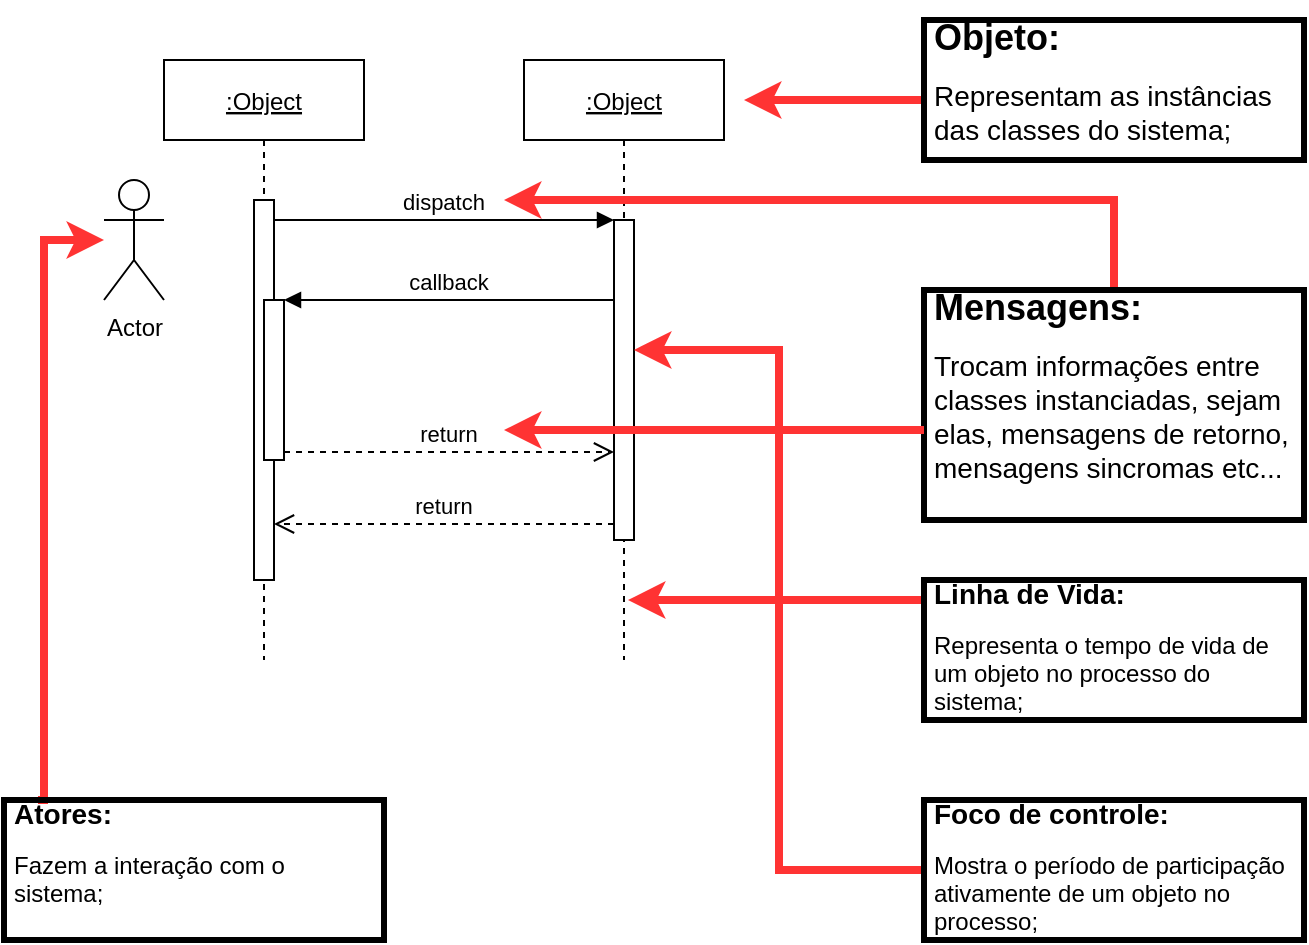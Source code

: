 <mxfile version="13.10.5" type="github">
  <diagram id="kgpKYQtTHZ0yAKxKKP6v" name="Page-1">
    <mxGraphModel dx="862" dy="451" grid="1" gridSize="10" guides="1" tooltips="1" connect="1" arrows="1" fold="1" page="1" pageScale="1" pageWidth="850" pageHeight="1100" math="0" shadow="0">
      <root>
        <mxCell id="0" />
        <mxCell id="1" parent="0" />
        <mxCell id="3nuBFxr9cyL0pnOWT2aG-1" value=":Object" style="shape=umlLifeline;perimeter=lifelinePerimeter;container=1;collapsible=0;recursiveResize=0;rounded=0;shadow=0;strokeWidth=1;fontStyle=4" parent="1" vertex="1">
          <mxGeometry x="120" y="80" width="100" height="300" as="geometry" />
        </mxCell>
        <mxCell id="3nuBFxr9cyL0pnOWT2aG-2" value="" style="points=[];perimeter=orthogonalPerimeter;rounded=0;shadow=0;strokeWidth=1;" parent="3nuBFxr9cyL0pnOWT2aG-1" vertex="1">
          <mxGeometry x="45" y="70" width="10" height="190" as="geometry" />
        </mxCell>
        <mxCell id="3nuBFxr9cyL0pnOWT2aG-4" value="" style="points=[];perimeter=orthogonalPerimeter;rounded=0;shadow=0;strokeWidth=1;" parent="3nuBFxr9cyL0pnOWT2aG-1" vertex="1">
          <mxGeometry x="50" y="120" width="10" height="80" as="geometry" />
        </mxCell>
        <mxCell id="3nuBFxr9cyL0pnOWT2aG-5" value=":Object" style="shape=umlLifeline;perimeter=lifelinePerimeter;container=1;collapsible=0;recursiveResize=0;rounded=0;shadow=0;strokeWidth=1;fontStyle=4" parent="1" vertex="1">
          <mxGeometry x="300" y="80" width="100" height="300" as="geometry" />
        </mxCell>
        <mxCell id="3nuBFxr9cyL0pnOWT2aG-6" value="" style="points=[];perimeter=orthogonalPerimeter;rounded=0;shadow=0;strokeWidth=1;" parent="3nuBFxr9cyL0pnOWT2aG-5" vertex="1">
          <mxGeometry x="45" y="80" width="10" height="160" as="geometry" />
        </mxCell>
        <mxCell id="3nuBFxr9cyL0pnOWT2aG-7" value="return" style="verticalAlign=bottom;endArrow=open;dashed=1;endSize=8;exitX=0;exitY=0.95;shadow=0;strokeWidth=1;" parent="1" source="3nuBFxr9cyL0pnOWT2aG-6" target="3nuBFxr9cyL0pnOWT2aG-2" edge="1">
          <mxGeometry relative="1" as="geometry">
            <mxPoint x="275" y="236" as="targetPoint" />
          </mxGeometry>
        </mxCell>
        <mxCell id="3nuBFxr9cyL0pnOWT2aG-8" value="dispatch" style="verticalAlign=bottom;endArrow=block;entryX=0;entryY=0;shadow=0;strokeWidth=1;" parent="1" source="3nuBFxr9cyL0pnOWT2aG-2" target="3nuBFxr9cyL0pnOWT2aG-6" edge="1">
          <mxGeometry relative="1" as="geometry">
            <mxPoint x="275" y="160" as="sourcePoint" />
          </mxGeometry>
        </mxCell>
        <mxCell id="3nuBFxr9cyL0pnOWT2aG-9" value="callback" style="verticalAlign=bottom;endArrow=block;entryX=1;entryY=0;shadow=0;strokeWidth=1;" parent="1" source="3nuBFxr9cyL0pnOWT2aG-6" target="3nuBFxr9cyL0pnOWT2aG-4" edge="1">
          <mxGeometry relative="1" as="geometry">
            <mxPoint x="240" y="200" as="sourcePoint" />
          </mxGeometry>
        </mxCell>
        <mxCell id="3nuBFxr9cyL0pnOWT2aG-10" value="return" style="verticalAlign=bottom;endArrow=open;dashed=1;endSize=8;exitX=1;exitY=0.95;shadow=0;strokeWidth=1;" parent="1" source="3nuBFxr9cyL0pnOWT2aG-4" target="3nuBFxr9cyL0pnOWT2aG-6" edge="1">
          <mxGeometry relative="1" as="geometry">
            <mxPoint x="240" y="257" as="targetPoint" />
          </mxGeometry>
        </mxCell>
        <mxCell id="dSSjZVjosxQ4OFzO0r_E-4" value="" style="endArrow=classic;html=1;strokeColor=#FF3333;strokeWidth=4;" edge="1" parent="1">
          <mxGeometry width="50" height="50" relative="1" as="geometry">
            <mxPoint x="500" y="100" as="sourcePoint" />
            <mxPoint x="410" y="100" as="targetPoint" />
            <Array as="points">
              <mxPoint x="470" y="100" />
              <mxPoint x="450" y="100" />
            </Array>
          </mxGeometry>
        </mxCell>
        <mxCell id="dSSjZVjosxQ4OFzO0r_E-5" value="&lt;h1 style=&quot;font-size: 14px&quot;&gt;&lt;font style=&quot;font-size: 18px&quot;&gt;Objeto:&lt;/font&gt;&lt;/h1&gt;&lt;h1 style=&quot;font-size: 14px&quot;&gt;&lt;span style=&quot;font-weight: normal&quot;&gt;Representam as instâncias das classes do sistema;&lt;/span&gt;&lt;br&gt;&lt;/h1&gt;" style="text;html=1;fillColor=none;spacing=5;spacingTop=-20;whiteSpace=wrap;overflow=hidden;rounded=0;strokeWidth=3;strokeColor=#000000;" vertex="1" parent="1">
          <mxGeometry x="500" y="60" width="190" height="70" as="geometry" />
        </mxCell>
        <mxCell id="dSSjZVjosxQ4OFzO0r_E-6" value="Actor" style="shape=umlActor;verticalLabelPosition=bottom;verticalAlign=top;html=1;outlineConnect=0;rounded=0;strokeColor=#000000;strokeWidth=1;" vertex="1" parent="1">
          <mxGeometry x="90" y="140" width="30" height="60" as="geometry" />
        </mxCell>
        <mxCell id="dSSjZVjosxQ4OFzO0r_E-9" style="edgeStyle=orthogonalEdgeStyle;rounded=0;orthogonalLoop=1;jettySize=auto;html=1;strokeColor=#FF3333;strokeWidth=4;exitX=0.5;exitY=0;exitDx=0;exitDy=0;" edge="1" parent="1" source="dSSjZVjosxQ4OFzO0r_E-8">
          <mxGeometry relative="1" as="geometry">
            <mxPoint x="290" y="150" as="targetPoint" />
            <mxPoint x="595" y="180" as="sourcePoint" />
            <Array as="points">
              <mxPoint x="595" y="150" />
            </Array>
          </mxGeometry>
        </mxCell>
        <mxCell id="dSSjZVjosxQ4OFzO0r_E-8" value="&lt;h1 style=&quot;font-size: 14px&quot;&gt;&lt;font style=&quot;font-size: 18px&quot;&gt;Mensagens:&lt;/font&gt;&lt;br&gt;&lt;/h1&gt;&lt;h1 style=&quot;font-size: 14px&quot;&gt;&lt;span style=&quot;font-weight: normal&quot;&gt;Trocam informações entre classes instanciadas, sejam elas, mensagens de retorno, mensagens sincromas etc...&lt;/span&gt;&lt;br&gt;&lt;/h1&gt;" style="text;html=1;fillColor=none;spacing=5;spacingTop=-20;whiteSpace=wrap;overflow=hidden;rounded=0;strokeWidth=3;strokeColor=#000000;" vertex="1" parent="1">
          <mxGeometry x="500" y="195" width="190" height="115" as="geometry" />
        </mxCell>
        <mxCell id="dSSjZVjosxQ4OFzO0r_E-13" style="edgeStyle=orthogonalEdgeStyle;rounded=0;orthogonalLoop=1;jettySize=auto;html=1;strokeColor=#FF3333;strokeWidth=4;" edge="1" parent="1">
          <mxGeometry relative="1" as="geometry">
            <mxPoint x="290" y="265" as="targetPoint" />
            <mxPoint x="500" y="265" as="sourcePoint" />
            <Array as="points" />
          </mxGeometry>
        </mxCell>
        <mxCell id="dSSjZVjosxQ4OFzO0r_E-15" style="edgeStyle=orthogonalEdgeStyle;rounded=0;orthogonalLoop=1;jettySize=auto;html=1;entryX=0.52;entryY=0.9;entryDx=0;entryDy=0;entryPerimeter=0;strokeColor=#FF3333;strokeWidth=4;" edge="1" parent="1" source="dSSjZVjosxQ4OFzO0r_E-14" target="3nuBFxr9cyL0pnOWT2aG-5">
          <mxGeometry relative="1" as="geometry">
            <Array as="points">
              <mxPoint x="480" y="350" />
              <mxPoint x="480" y="350" />
            </Array>
          </mxGeometry>
        </mxCell>
        <mxCell id="dSSjZVjosxQ4OFzO0r_E-14" value="&lt;h1 style=&quot;font-size: 14px&quot;&gt;Linha de Vida:&lt;br&gt;&lt;/h1&gt;Representa o tempo de vida de um objeto no processo do sistema;" style="text;html=1;fillColor=none;spacing=5;spacingTop=-20;whiteSpace=wrap;overflow=hidden;rounded=0;strokeWidth=3;strokeColor=#000000;" vertex="1" parent="1">
          <mxGeometry x="500" y="340" width="190" height="70" as="geometry" />
        </mxCell>
        <mxCell id="dSSjZVjosxQ4OFzO0r_E-17" style="edgeStyle=orthogonalEdgeStyle;rounded=0;orthogonalLoop=1;jettySize=auto;html=1;entryX=1;entryY=0.406;entryDx=0;entryDy=0;entryPerimeter=0;strokeColor=#FF3333;strokeWidth=4;" edge="1" parent="1" source="dSSjZVjosxQ4OFzO0r_E-16" target="3nuBFxr9cyL0pnOWT2aG-6">
          <mxGeometry relative="1" as="geometry" />
        </mxCell>
        <mxCell id="dSSjZVjosxQ4OFzO0r_E-16" value="&lt;h1 style=&quot;font-size: 14px&quot;&gt;Foco de controle:&lt;br&gt;&lt;/h1&gt;Mostra o período de participação ativamente de um objeto no processo;" style="text;html=1;fillColor=none;spacing=5;spacingTop=-20;whiteSpace=wrap;overflow=hidden;rounded=0;strokeWidth=3;strokeColor=#000000;" vertex="1" parent="1">
          <mxGeometry x="500" y="450" width="190" height="70" as="geometry" />
        </mxCell>
        <mxCell id="dSSjZVjosxQ4OFzO0r_E-19" style="edgeStyle=orthogonalEdgeStyle;rounded=0;orthogonalLoop=1;jettySize=auto;html=1;exitX=0.1;exitY=-0.029;exitDx=0;exitDy=0;strokeColor=#FF3333;strokeWidth=4;exitPerimeter=0;" edge="1" parent="1" source="dSSjZVjosxQ4OFzO0r_E-18" target="dSSjZVjosxQ4OFzO0r_E-6">
          <mxGeometry relative="1" as="geometry">
            <Array as="points">
              <mxPoint x="59" y="450" />
              <mxPoint x="60" y="450" />
              <mxPoint x="60" y="170" />
            </Array>
          </mxGeometry>
        </mxCell>
        <mxCell id="dSSjZVjosxQ4OFzO0r_E-18" value="&lt;h1 style=&quot;font-size: 14px&quot;&gt;Atores:&lt;br&gt;&lt;/h1&gt;Fazem a interação com o sistema;" style="text;html=1;fillColor=none;spacing=5;spacingTop=-20;whiteSpace=wrap;overflow=hidden;rounded=0;strokeWidth=3;strokeColor=#000000;" vertex="1" parent="1">
          <mxGeometry x="40" y="450" width="190" height="70" as="geometry" />
        </mxCell>
      </root>
    </mxGraphModel>
  </diagram>
</mxfile>
